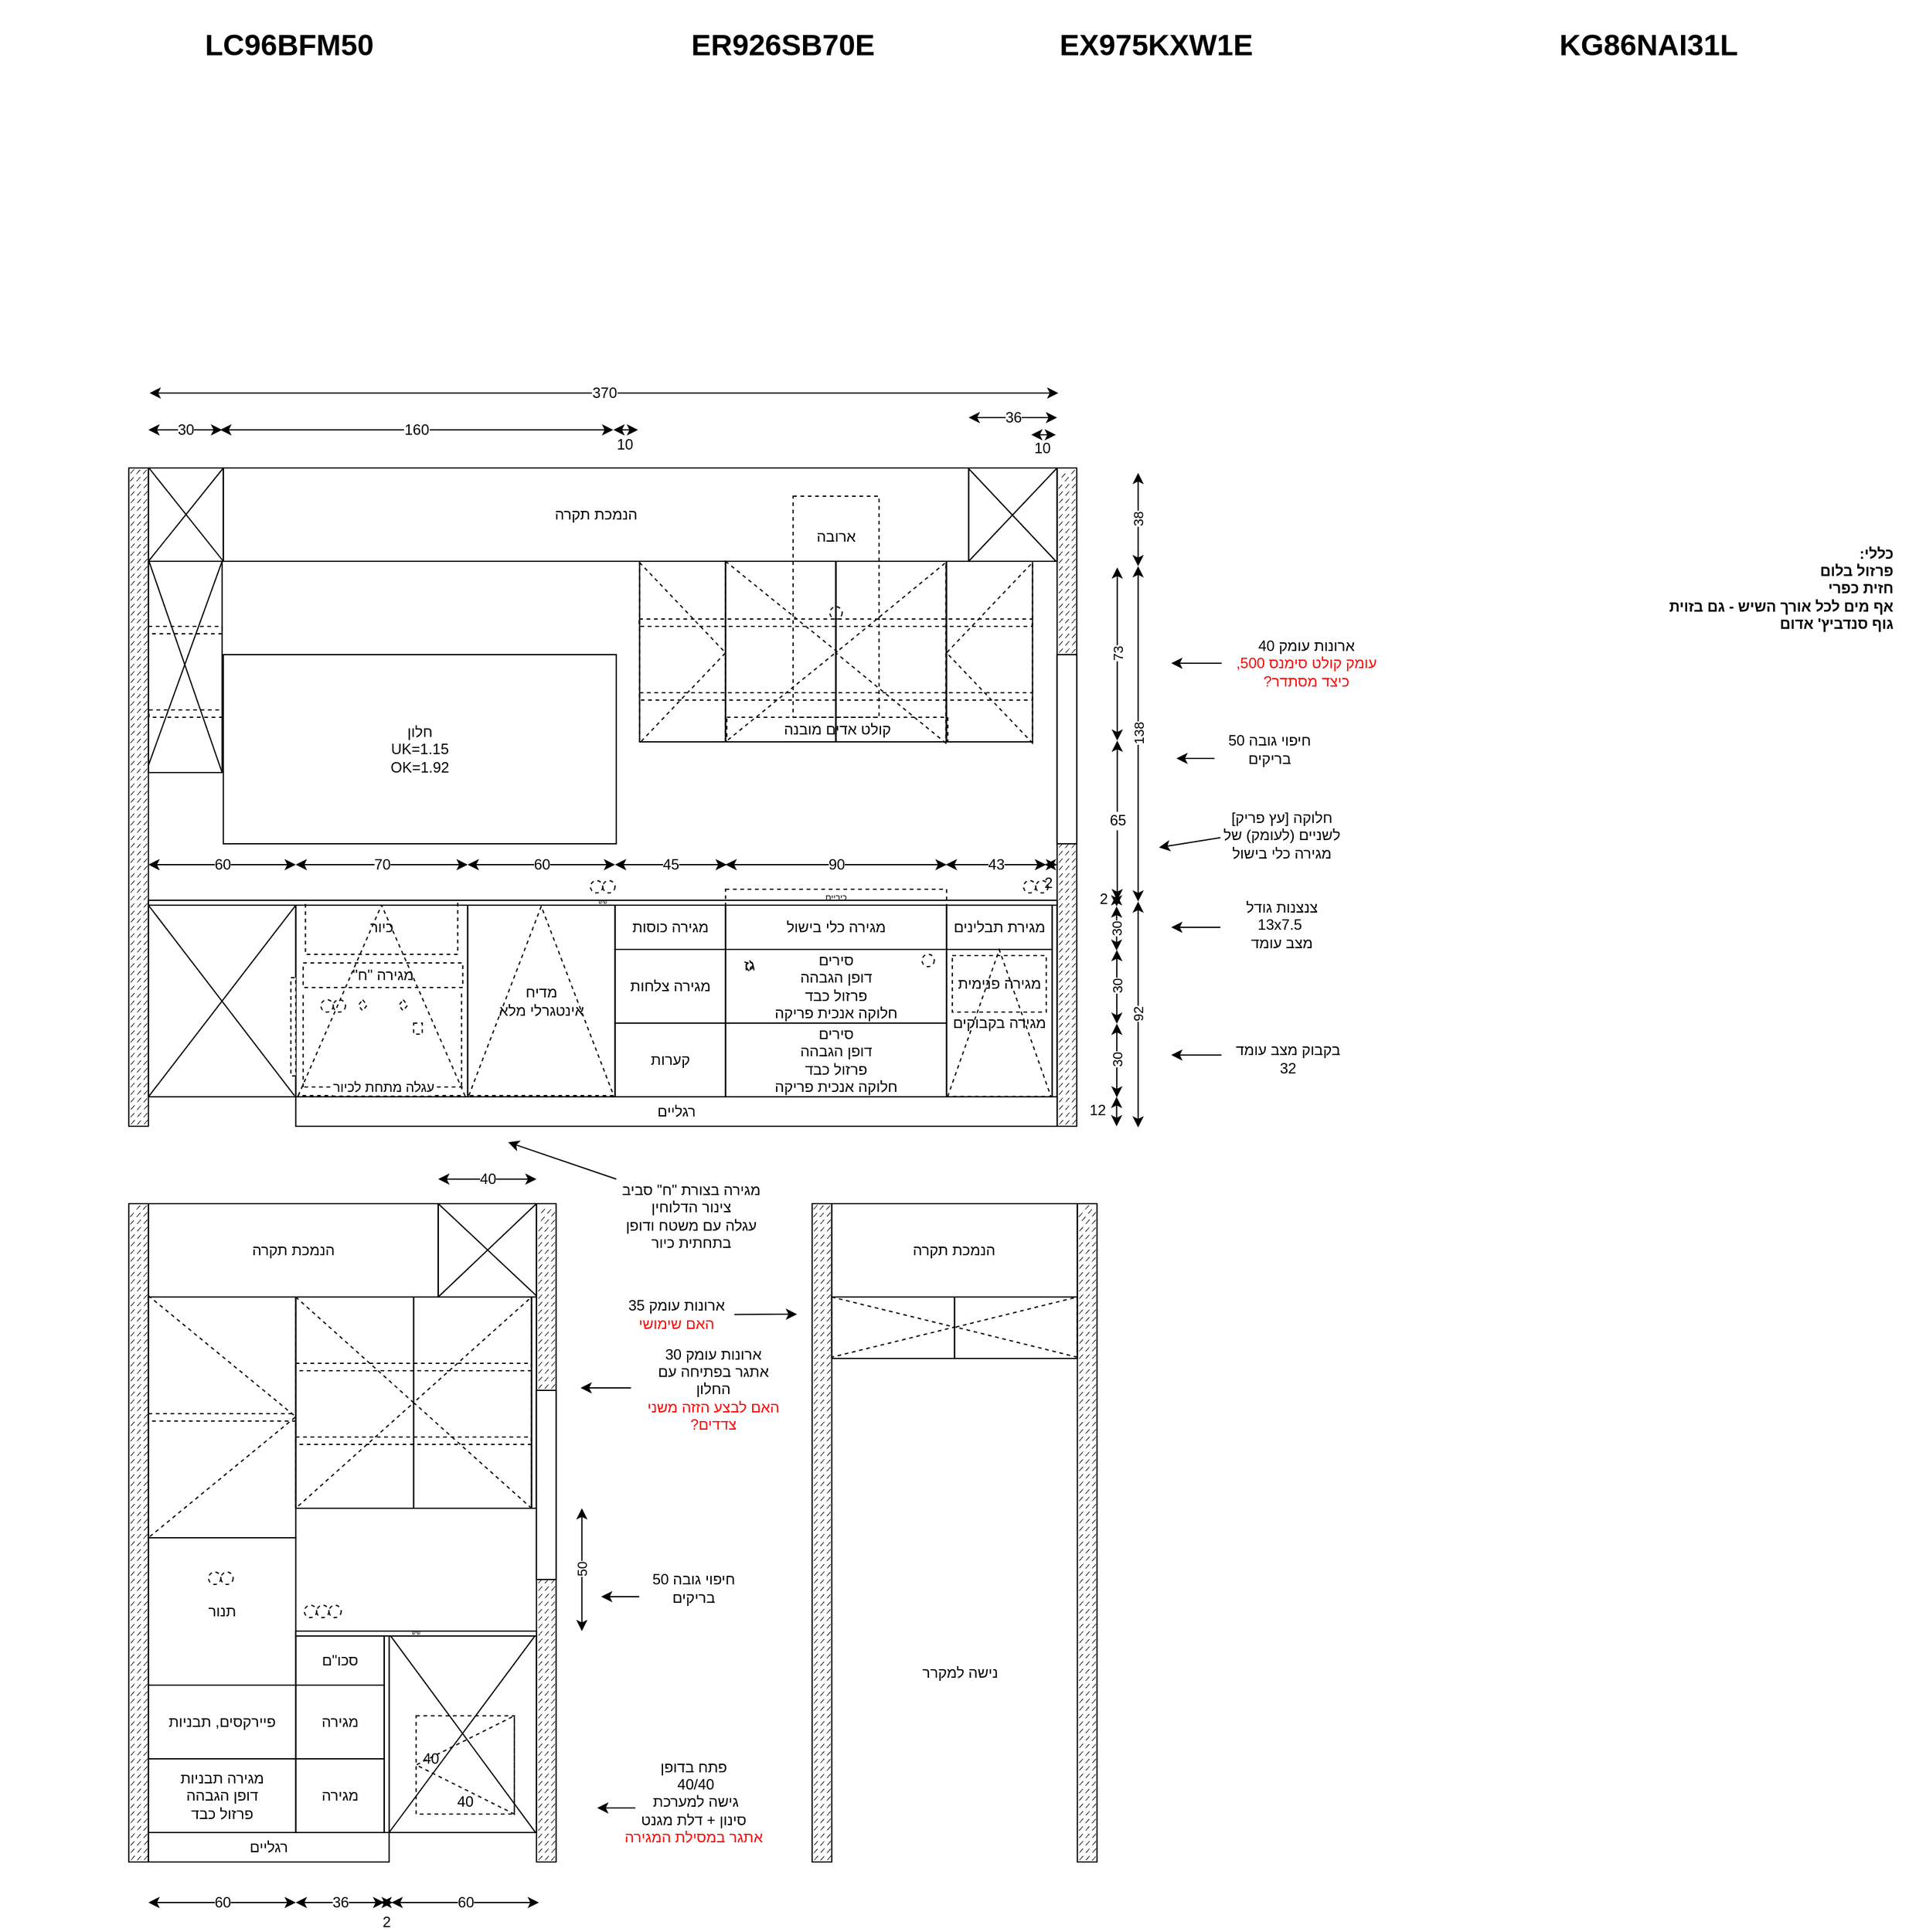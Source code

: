 <mxfile version="14.6.13" type="device"><diagram id="ueWvNFH4EgIsiyCw5t0A" name="Page-1"><mxGraphModel dx="1422" dy="1991" grid="1" gridSize="10" guides="1" tooltips="1" connect="1" arrows="1" fold="1" page="1" pageScale="1" pageWidth="827" pageHeight="1169" math="0" shadow="0"><root><mxCell id="0"/><mxCell id="1" parent="0"/><mxCell id="zNYyeJyYTYzMGbVlWuKw-157" value="&lt;div style=&quot;direction: rtl&quot;&gt;&lt;br&gt;&lt;/div&gt;" style="rounded=0;whiteSpace=wrap;html=1;fillColor=none;" vertex="1" parent="1"><mxGeometry x="176.87" y="-642" width="60" height="172" as="geometry"/></mxCell><mxCell id="zNYyeJyYTYzMGbVlWuKw-203" value="&lt;div style=&quot;direction: rtl&quot;&gt;&lt;br&gt;&lt;/div&gt;" style="rounded=0;whiteSpace=wrap;html=1;fillColor=none;" vertex="1" parent="1"><mxGeometry x="733.37" y="-43" width="100" height="50" as="geometry"/></mxCell><mxCell id="zNYyeJyYTYzMGbVlWuKw-97" value="&lt;div style=&quot;direction: rtl&quot;&gt;חלון&lt;/div&gt;&lt;div style=&quot;direction: rtl&quot;&gt;UK=1.15&lt;/div&gt;&lt;div style=&quot;direction: rtl&quot;&gt;OK=1.92&lt;/div&gt;" style="rounded=0;whiteSpace=wrap;html=1;fillColor=none;" vertex="1" parent="1"><mxGeometry x="237.87" y="-566" width="320" height="154" as="geometry"/></mxCell><mxCell id="zNYyeJyYTYzMGbVlWuKw-87" value="&lt;div style=&quot;direction: rtl&quot;&gt;הנמכת תקרה&lt;/div&gt;" style="rounded=0;whiteSpace=wrap;html=1;fillColor=none;" vertex="1" parent="1"><mxGeometry x="237.87" y="-718" width="607" height="76" as="geometry"/></mxCell><mxCell id="zNYyeJyYTYzMGbVlWuKw-78" value="&lt;div style=&quot;direction: rtl&quot;&gt;&lt;br&gt;&lt;/div&gt;" style="rounded=0;whiteSpace=wrap;html=1;sketch=1;fillStyle=dashed;fillColor=#000000;shadow=0;glass=0;jiggle=0;" vertex="1" parent="1"><mxGeometry x="916.87" y="-718" width="16" height="536.01" as="geometry"/></mxCell><mxCell id="zNYyeJyYTYzMGbVlWuKw-70" value="65" style="endArrow=classic;startArrow=classic;html=1;fontSize=12;" edge="1" parent="1"><mxGeometry width="50" height="50" relative="1" as="geometry"><mxPoint x="965.87" y="-366" as="sourcePoint"/><mxPoint x="965.87" y="-496" as="targetPoint"/></mxGeometry></mxCell><mxCell id="zNYyeJyYTYzMGbVlWuKw-5" value="&lt;div style=&quot;direction: rtl; font-size: 9px;&quot;&gt;&lt;br style=&quot;font-size: 9px;&quot;&gt;&lt;/div&gt;" style="rounded=0;whiteSpace=wrap;html=1;fillColor=none;fontSize=9;" vertex="1" parent="1"><mxGeometry x="296.87" y="-361.99" width="140" height="156" as="geometry"/></mxCell><mxCell id="zNYyeJyYTYzMGbVlWuKw-16" value="" style="triangle;whiteSpace=wrap;html=1;fillColor=none;dashed=1;rotation=-90;" vertex="1" parent="1"><mxGeometry x="289.19" y="-352.43" width="155.12" height="135.75" as="geometry"/></mxCell><mxCell id="zNYyeJyYTYzMGbVlWuKw-2" value="שיש" style="rounded=0;whiteSpace=wrap;html=1;direction=&quot;rtl&quot;;fontSize=4;verticalAlign=middle;" vertex="1" parent="1"><mxGeometry x="176.87" y="-366" width="740" height="4" as="geometry"/></mxCell><mxCell id="zNYyeJyYTYzMGbVlWuKw-3" value="&lt;div style=&quot;direction: rtl&quot;&gt;&lt;span&gt;מדיח&lt;/span&gt;&lt;/div&gt;&lt;div style=&quot;direction: rtl&quot;&gt;&lt;span&gt;אינטגרלי מלא&lt;/span&gt;&lt;/div&gt;" style="rounded=0;whiteSpace=wrap;html=1;fillColor=none;" vertex="1" parent="1"><mxGeometry x="436.87" y="-361.99" width="120" height="156" as="geometry"/></mxCell><mxCell id="zNYyeJyYTYzMGbVlWuKw-4" value="&lt;div style=&quot;direction: rtl&quot;&gt;כיור&lt;/div&gt;" style="rounded=0;whiteSpace=wrap;html=1;fillColor=none;dashed=1;" vertex="1" parent="1"><mxGeometry x="304.75" y="-366" width="124" height="44" as="geometry"/></mxCell><mxCell id="zNYyeJyYTYzMGbVlWuKw-6" value="" style="ellipse;whiteSpace=wrap;html=1;aspect=fixed;dashed=1;fillColor=none;" vertex="1" parent="1"><mxGeometry x="317.37" y="-285" width="10" height="10" as="geometry"/></mxCell><mxCell id="zNYyeJyYTYzMGbVlWuKw-8" value="" style="ellipse;whiteSpace=wrap;html=1;aspect=fixed;dashed=1;fillColor=none;" vertex="1" parent="1"><mxGeometry x="327.37" y="-285" width="10" height="10" as="geometry"/></mxCell><mxCell id="zNYyeJyYTYzMGbVlWuKw-9" value="" style="rhombus;whiteSpace=wrap;html=1;dashed=1;fillColor=none;" vertex="1" parent="1"><mxGeometry x="347.87" y="-285" width="7" height="9" as="geometry"/></mxCell><mxCell id="zNYyeJyYTYzMGbVlWuKw-10" value="" style="rounded=0;whiteSpace=wrap;html=1;dashed=1;fontFamily=Helvetica;fontSize=12;fontColor=#000000;align=center;strokeColor=#000000;" vertex="1" parent="1"><mxGeometry x="392.87" y="-266" width="7" height="9" as="geometry"/></mxCell><mxCell id="zNYyeJyYTYzMGbVlWuKw-11" value="" style="rhombus;whiteSpace=wrap;html=1;dashed=1;fillColor=none;" vertex="1" parent="1"><mxGeometry x="380.87" y="-285" width="7" height="9" as="geometry"/></mxCell><mxCell id="zNYyeJyYTYzMGbVlWuKw-12" value="&lt;div style=&quot;direction: rtl&quot;&gt;מגירה &quot;ח&quot;&lt;/div&gt;" style="rounded=0;whiteSpace=wrap;html=1;fillColor=none;dashed=1;" vertex="1" parent="1"><mxGeometry x="302.87" y="-315" width="130" height="20" as="geometry"/></mxCell><mxCell id="zNYyeJyYTYzMGbVlWuKw-13" value="" style="endArrow=none;dashed=1;html=1;" edge="1" parent="1"><mxGeometry width="50" height="50" relative="1" as="geometry"><mxPoint x="302.87" y="-214" as="sourcePoint"/><mxPoint x="302.87" y="-291" as="targetPoint"/></mxGeometry></mxCell><mxCell id="zNYyeJyYTYzMGbVlWuKw-14" value="" style="endArrow=none;dashed=1;html=1;" edge="1" parent="1"><mxGeometry width="50" height="50" relative="1" as="geometry"><mxPoint x="431.87" y="-215" as="sourcePoint"/><mxPoint x="431.87" y="-291" as="targetPoint"/></mxGeometry></mxCell><mxCell id="zNYyeJyYTYzMGbVlWuKw-15" value="עגלה מתחת לכיור" style="endArrow=none;dashed=1;html=1;" edge="1" parent="1"><mxGeometry width="50" height="50" relative="1" as="geometry"><mxPoint x="432.87" y="-214" as="sourcePoint"/><mxPoint x="302.87" y="-214" as="targetPoint"/><Array as="points"/></mxGeometry></mxCell><mxCell id="zNYyeJyYTYzMGbVlWuKw-19" value="רגליים" style="rounded=0;whiteSpace=wrap;html=1;direction=&quot;rtl&quot;;" vertex="1" parent="1"><mxGeometry x="296.87" y="-205.99" width="620" height="24" as="geometry"/></mxCell><mxCell id="zNYyeJyYTYzMGbVlWuKw-20" value="&lt;div style=&quot;direction: rtl&quot;&gt;סירים&lt;/div&gt;&lt;div style=&quot;direction: rtl&quot;&gt;דופן הגבהה&lt;/div&gt;&lt;div style=&quot;direction: rtl&quot;&gt;פרזול כבד&lt;/div&gt;&lt;div style=&quot;direction: rtl&quot;&gt;חלוקה אנכית פריקה&lt;/div&gt;" style="rounded=0;whiteSpace=wrap;html=1;fillColor=none;" vertex="1" parent="1"><mxGeometry x="646.87" y="-266" width="180" height="60" as="geometry"/></mxCell><mxCell id="zNYyeJyYTYzMGbVlWuKw-21" value="&lt;div style=&quot;direction: rtl&quot;&gt;סירים&lt;/div&gt;&lt;div style=&quot;direction: rtl&quot;&gt;דופן הגבהה&lt;/div&gt;&lt;div style=&quot;direction: rtl&quot;&gt;פרזול כבד&lt;/div&gt;&lt;div style=&quot;direction: rtl&quot;&gt;חלוקה אנכית פריקה&lt;br&gt;&lt;/div&gt;" style="rounded=0;whiteSpace=wrap;html=1;fillColor=none;" vertex="1" parent="1"><mxGeometry x="646.87" y="-326" width="180" height="60" as="geometry"/></mxCell><mxCell id="zNYyeJyYTYzMGbVlWuKw-22" value="&lt;div style=&quot;direction: rtl&quot;&gt;מגירה צלחות&lt;/div&gt;" style="rounded=0;whiteSpace=wrap;html=1;fillColor=none;" vertex="1" parent="1"><mxGeometry x="556.87" y="-326" width="90" height="60" as="geometry"/></mxCell><mxCell id="zNYyeJyYTYzMGbVlWuKw-23" value="כיריים" style="rounded=0;whiteSpace=wrap;html=1;direction=&quot;rtl&quot;;dashed=1;fillColor=none;fontSize=7;" vertex="1" parent="1"><mxGeometry x="646.87" y="-375" width="180" height="13.01" as="geometry"/></mxCell><mxCell id="zNYyeJyYTYzMGbVlWuKw-24" value="&lt;div style=&quot;direction: rtl&quot;&gt;מגירה כלי בישול&lt;/div&gt;" style="rounded=0;whiteSpace=wrap;html=1;fillColor=none;" vertex="1" parent="1"><mxGeometry x="646.87" y="-362" width="180" height="36" as="geometry"/></mxCell><mxCell id="zNYyeJyYTYzMGbVlWuKw-25" value="&lt;div style=&quot;direction: rtl&quot;&gt;קערות&lt;/div&gt;" style="rounded=0;whiteSpace=wrap;html=1;fillColor=none;" vertex="1" parent="1"><mxGeometry x="556.87" y="-266" width="90" height="60" as="geometry"/></mxCell><mxCell id="zNYyeJyYTYzMGbVlWuKw-26" value="&lt;div style=&quot;direction: rtl&quot;&gt;מגירה כוסות&lt;/div&gt;" style="rounded=0;whiteSpace=wrap;html=1;fillColor=none;" vertex="1" parent="1"><mxGeometry x="556.87" y="-362" width="90" height="36" as="geometry"/></mxCell><mxCell id="zNYyeJyYTYzMGbVlWuKw-28" value="&lt;div style=&quot;direction: rtl&quot;&gt;מגירה בקבוקים&lt;/div&gt;" style="rounded=0;whiteSpace=wrap;html=1;fillColor=none;" vertex="1" parent="1"><mxGeometry x="826.87" y="-325.98" width="86" height="119.99" as="geometry"/></mxCell><mxCell id="zNYyeJyYTYzMGbVlWuKw-29" value="&lt;div style=&quot;direction: rtl&quot;&gt;מגירת תבלינים&lt;/div&gt;" style="rounded=0;whiteSpace=wrap;html=1;fillColor=none;" vertex="1" parent="1"><mxGeometry x="826.87" y="-361.98" width="86" height="36" as="geometry"/></mxCell><mxCell id="zNYyeJyYTYzMGbVlWuKw-30" value="&lt;div style=&quot;direction: rtl&quot;&gt;&lt;span&gt;מגירה פנימית&lt;/span&gt;&lt;/div&gt;" style="rounded=0;whiteSpace=wrap;html=1;direction=&quot;rtl&quot;;dashed=1;" vertex="1" parent="1"><mxGeometry x="831.58" y="-321" width="76.48" height="46" as="geometry"/></mxCell><mxCell id="zNYyeJyYTYzMGbVlWuKw-34" value="" style="triangle;whiteSpace=wrap;html=1;fillColor=none;dashed=1;rotation=-90;" vertex="1" parent="1"><mxGeometry x="810.1" y="-308.01" width="119.44" height="84.06" as="geometry"/></mxCell><mxCell id="zNYyeJyYTYzMGbVlWuKw-36" value="&lt;div style=&quot;direction: rtl&quot;&gt;&lt;br&gt;&lt;/div&gt;" style="rounded=0;whiteSpace=wrap;html=1;fillColor=none;" vertex="1" parent="1"><mxGeometry x="912.87" y="-362" width="4" height="155.99" as="geometry"/></mxCell><mxCell id="zNYyeJyYTYzMGbVlWuKw-37" value="&lt;div style=&quot;direction: rtl&quot;&gt;&lt;br&gt;&lt;/div&gt;" style="rounded=0;whiteSpace=wrap;html=1;fillColor=none;" vertex="1" parent="1"><mxGeometry x="176.87" y="-361.99" width="120" height="156" as="geometry"/></mxCell><mxCell id="zNYyeJyYTYzMGbVlWuKw-38" value="" style="endArrow=none;html=1;entryX=0;entryY=1;entryDx=0;entryDy=0;exitX=0.992;exitY=0.998;exitDx=0;exitDy=0;exitPerimeter=0;" edge="1" parent="1" target="zNYyeJyYTYzMGbVlWuKw-2"><mxGeometry width="50" height="50" relative="1" as="geometry"><mxPoint x="295.91" y="-206.808" as="sourcePoint"/><mxPoint x="177.83" y="-365.967" as="targetPoint"/></mxGeometry></mxCell><mxCell id="zNYyeJyYTYzMGbVlWuKw-39" value="" style="endArrow=none;html=1;entryX=1;entryY=0;entryDx=0;entryDy=0;" edge="1" parent="1" target="zNYyeJyYTYzMGbVlWuKw-37"><mxGeometry width="50" height="50" relative="1" as="geometry"><mxPoint x="176.87" y="-205.99" as="sourcePoint"/><mxPoint x="295.91" y="-365.967" as="targetPoint"/></mxGeometry></mxCell><mxCell id="zNYyeJyYTYzMGbVlWuKw-42" value="" style="rounded=0;whiteSpace=wrap;html=1;dashed=1;" vertex="1" parent="1"><mxGeometry x="292.87" y="-303" width="4" height="80" as="geometry"/></mxCell><mxCell id="zNYyeJyYTYzMGbVlWuKw-45" value="2" style="text;html=1;strokeColor=none;fillColor=none;align=center;verticalAlign=middle;whiteSpace=wrap;rounded=0;" vertex="1" parent="1"><mxGeometry x="934.87" y="-371.98" width="40" height="10" as="geometry"/></mxCell><mxCell id="zNYyeJyYTYzMGbVlWuKw-46" value="12" style="text;html=1;strokeColor=none;fillColor=none;align=center;verticalAlign=middle;whiteSpace=wrap;rounded=0;" vertex="1" parent="1"><mxGeometry x="929.54" y="-201.48" width="40" height="13" as="geometry"/></mxCell><mxCell id="zNYyeJyYTYzMGbVlWuKw-47" value="" style="endArrow=classic;startArrow=classic;html=1;entryX=0.75;entryY=0;entryDx=0;entryDy=0;horizontal=0;" edge="1" parent="1"><mxGeometry width="50" height="50" relative="1" as="geometry"><mxPoint x="965.35" y="-181.99" as="sourcePoint"/><mxPoint x="965.35" y="-205.99" as="targetPoint"/></mxGeometry></mxCell><mxCell id="zNYyeJyYTYzMGbVlWuKw-48" value="30" style="endArrow=classic;startArrow=classic;html=1;horizontal=0;" edge="1" parent="1"><mxGeometry width="50" height="50" relative="1" as="geometry"><mxPoint x="965.54" y="-205.49" as="sourcePoint"/><mxPoint x="965.54" y="-265.49" as="targetPoint"/></mxGeometry></mxCell><mxCell id="zNYyeJyYTYzMGbVlWuKw-50" value="" style="endArrow=classic;startArrow=classic;html=1;horizontal=0;" edge="1" parent="1"><mxGeometry width="50" height="50" relative="1" as="geometry"><mxPoint x="965.35" y="-360.99" as="sourcePoint"/><mxPoint x="965.35" y="-370.99" as="targetPoint"/></mxGeometry></mxCell><mxCell id="zNYyeJyYTYzMGbVlWuKw-51" value="30" style="endArrow=classic;startArrow=classic;html=1;exitX=1;exitY=0;exitDx=0;exitDy=0;horizontal=0;" edge="1" parent="1"><mxGeometry width="50" height="50" relative="1" as="geometry"><mxPoint x="965.54" y="-265.49" as="sourcePoint"/><mxPoint x="965.54" y="-325.49" as="targetPoint"/></mxGeometry></mxCell><mxCell id="zNYyeJyYTYzMGbVlWuKw-53" value="30" style="endArrow=classic;startArrow=classic;html=1;exitX=1;exitY=0;exitDx=0;exitDy=0;horizontal=0;" edge="1" parent="1"><mxGeometry width="50" height="50" relative="1" as="geometry"><mxPoint x="965.35" y="-324.99" as="sourcePoint"/><mxPoint x="965.35" y="-360.99" as="targetPoint"/></mxGeometry></mxCell><mxCell id="zNYyeJyYTYzMGbVlWuKw-55" value="" style="triangle;whiteSpace=wrap;html=1;fillColor=none;dashed=1;rotation=-90;" vertex="1" parent="1"><mxGeometry x="419.74" y="-343" width="154.09" height="117.94" as="geometry"/></mxCell><mxCell id="zNYyeJyYTYzMGbVlWuKw-56" value="60" style="endArrow=classic;startArrow=classic;html=1;fontSize=12;" edge="1" parent="1"><mxGeometry width="50" height="50" relative="1" as="geometry"><mxPoint x="176.87" y="-395" as="sourcePoint"/><mxPoint x="296.87" y="-395" as="targetPoint"/></mxGeometry></mxCell><mxCell id="zNYyeJyYTYzMGbVlWuKw-57" value="70" style="endArrow=classic;startArrow=classic;html=1;fontSize=12;" edge="1" parent="1"><mxGeometry width="50" height="50" relative="1" as="geometry"><mxPoint x="296.87" y="-395" as="sourcePoint"/><mxPoint x="436.87" y="-395" as="targetPoint"/></mxGeometry></mxCell><mxCell id="zNYyeJyYTYzMGbVlWuKw-58" value="60" style="endArrow=classic;startArrow=classic;html=1;fontSize=12;" edge="1" parent="1"><mxGeometry width="50" height="50" relative="1" as="geometry"><mxPoint x="436.87" y="-395" as="sourcePoint"/><mxPoint x="556.87" y="-395" as="targetPoint"/></mxGeometry></mxCell><mxCell id="zNYyeJyYTYzMGbVlWuKw-60" value="90" style="endArrow=classic;startArrow=classic;html=1;fontSize=12;" edge="1" parent="1"><mxGeometry width="50" height="50" relative="1" as="geometry"><mxPoint x="646.87" y="-395" as="sourcePoint"/><mxPoint x="826.87" y="-395" as="targetPoint"/></mxGeometry></mxCell><mxCell id="zNYyeJyYTYzMGbVlWuKw-61" value="370" style="endArrow=classic;startArrow=classic;html=1;fontSize=12;" edge="1" parent="1"><mxGeometry width="50" height="50" relative="1" as="geometry"><mxPoint x="177.87" y="-779" as="sourcePoint"/><mxPoint x="917.87" y="-779" as="targetPoint"/></mxGeometry></mxCell><mxCell id="zNYyeJyYTYzMGbVlWuKw-62" value="45" style="endArrow=classic;startArrow=classic;html=1;fontSize=12;" edge="1" parent="1"><mxGeometry width="50" height="50" relative="1" as="geometry"><mxPoint x="556.87" y="-395" as="sourcePoint"/><mxPoint x="647.87" y="-395" as="targetPoint"/></mxGeometry></mxCell><mxCell id="zNYyeJyYTYzMGbVlWuKw-63" value="43" style="endArrow=classic;startArrow=classic;html=1;fontSize=12;" edge="1" parent="1"><mxGeometry width="50" height="50" relative="1" as="geometry"><mxPoint x="826.29" y="-395" as="sourcePoint"/><mxPoint x="907.87" y="-395" as="targetPoint"/></mxGeometry></mxCell><mxCell id="zNYyeJyYTYzMGbVlWuKw-64" value="" style="endArrow=classic;startArrow=classic;html=1;fontSize=4;" edge="1" parent="1"><mxGeometry width="50" height="50" relative="1" as="geometry"><mxPoint x="906.87" y="-395.0" as="sourcePoint"/><mxPoint x="916.87" y="-395" as="targetPoint"/></mxGeometry></mxCell><mxCell id="zNYyeJyYTYzMGbVlWuKw-65" value="2" style="text;html=1;strokeColor=none;fillColor=none;align=center;verticalAlign=middle;whiteSpace=wrap;rounded=0;" vertex="1" parent="1"><mxGeometry x="889.54" y="-385" width="40" height="10" as="geometry"/></mxCell><mxCell id="zNYyeJyYTYzMGbVlWuKw-66" value="&lt;div style=&quot;direction: rtl&quot;&gt;&lt;br&gt;&lt;/div&gt;" style="rounded=0;whiteSpace=wrap;html=1;fillColor=none;" vertex="1" parent="1"><mxGeometry x="646.87" y="-642" width="90" height="147" as="geometry"/></mxCell><mxCell id="zNYyeJyYTYzMGbVlWuKw-67" value="&lt;div style=&quot;direction: rtl&quot;&gt;&lt;br&gt;&lt;/div&gt;" style="rounded=0;whiteSpace=wrap;html=1;fillColor=none;" vertex="1" parent="1"><mxGeometry x="736.58" y="-642" width="90" height="147" as="geometry"/></mxCell><mxCell id="zNYyeJyYTYzMGbVlWuKw-68" value="" style="triangle;whiteSpace=wrap;html=1;fillColor=none;dashed=1;rotation=-180;" vertex="1" parent="1"><mxGeometry x="736.58" y="-641" width="89.71" height="147" as="geometry"/></mxCell><mxCell id="zNYyeJyYTYzMGbVlWuKw-69" value="" style="triangle;whiteSpace=wrap;html=1;fillColor=none;dashed=1;rotation=0;" vertex="1" parent="1"><mxGeometry x="646.87" y="-642" width="90.77" height="147" as="geometry"/></mxCell><mxCell id="zNYyeJyYTYzMGbVlWuKw-71" value="&lt;div style=&quot;direction: rtl&quot;&gt;&lt;br&gt;&lt;/div&gt;" style="rounded=0;whiteSpace=wrap;html=1;fillColor=none;" vertex="1" parent="1"><mxGeometry x="576.87" y="-642" width="70" height="147" as="geometry"/></mxCell><mxCell id="zNYyeJyYTYzMGbVlWuKw-72" value="" style="triangle;whiteSpace=wrap;html=1;fillColor=none;dashed=1;rotation=0;" vertex="1" parent="1"><mxGeometry x="576.87" y="-641" width="70" height="147" as="geometry"/></mxCell><mxCell id="zNYyeJyYTYzMGbVlWuKw-73" value="&lt;div style=&quot;direction: rtl&quot;&gt;&lt;br&gt;&lt;/div&gt;" style="rounded=0;whiteSpace=wrap;html=1;fillColor=none;" vertex="1" parent="1"><mxGeometry x="826.87" y="-642" width="70" height="147" as="geometry"/></mxCell><mxCell id="zNYyeJyYTYzMGbVlWuKw-74" value="" style="triangle;whiteSpace=wrap;html=1;fillColor=none;dashed=1;rotation=-180;" vertex="1" parent="1"><mxGeometry x="826.87" y="-641" width="70" height="147" as="geometry"/></mxCell><mxCell id="zNYyeJyYTYzMGbVlWuKw-75" value="" style="endArrow=classic;startArrow=classic;html=1;fontSize=12;" edge="1" parent="1"><mxGeometry width="50" height="50" relative="1" as="geometry"><mxPoint x="895.87" y="-745" as="sourcePoint"/><mxPoint x="915.87" y="-745" as="targetPoint"/></mxGeometry></mxCell><mxCell id="zNYyeJyYTYzMGbVlWuKw-76" style="edgeStyle=orthogonalEdgeStyle;rounded=0;orthogonalLoop=1;jettySize=auto;html=1;exitX=0.5;exitY=1;exitDx=0;exitDy=0;fontSize=12;" edge="1" parent="1" source="zNYyeJyYTYzMGbVlWuKw-73" target="zNYyeJyYTYzMGbVlWuKw-73"><mxGeometry relative="1" as="geometry"/></mxCell><mxCell id="zNYyeJyYTYzMGbVlWuKw-79" value="10" style="text;html=1;strokeColor=none;fillColor=none;align=center;verticalAlign=middle;whiteSpace=wrap;rounded=0;" vertex="1" parent="1"><mxGeometry x="884.87" y="-739" width="40" height="10" as="geometry"/></mxCell><mxCell id="zNYyeJyYTYzMGbVlWuKw-80" value="&lt;div style=&quot;direction: rtl&quot;&gt;&lt;br&gt;&lt;/div&gt;" style="rounded=0;whiteSpace=wrap;html=1;direction=&quot;rtl&quot;;dashed=1;fillColor=none;" vertex="1" parent="1"><mxGeometry x="576.87" y="-535" width="320" height="6" as="geometry"/></mxCell><mxCell id="zNYyeJyYTYzMGbVlWuKw-81" value="&lt;div style=&quot;direction: rtl&quot;&gt;&lt;br&gt;&lt;/div&gt;" style="rounded=0;whiteSpace=wrap;html=1;direction=&quot;rtl&quot;;dashed=1;fillColor=none;" vertex="1" parent="1"><mxGeometry x="576.58" y="-595" width="320" height="6" as="geometry"/></mxCell><mxCell id="zNYyeJyYTYzMGbVlWuKw-83" value="&lt;div style=&quot;direction: rtl&quot;&gt;ארובה&lt;/div&gt;&lt;div style=&quot;direction: rtl&quot;&gt;&lt;br&gt;&lt;/div&gt;&lt;div style=&quot;direction: rtl&quot;&gt;&lt;br&gt;&lt;/div&gt;&lt;div style=&quot;direction: rtl&quot;&gt;&lt;br&gt;&lt;/div&gt;&lt;div style=&quot;direction: rtl&quot;&gt;&lt;br&gt;&lt;/div&gt;&lt;div style=&quot;direction: rtl&quot;&gt;&lt;br&gt;&lt;/div&gt;&lt;div style=&quot;direction: rtl&quot;&gt;&lt;br&gt;&lt;/div&gt;&lt;div style=&quot;direction: rtl&quot;&gt;&lt;br&gt;&lt;/div&gt;&lt;div style=&quot;direction: rtl&quot;&gt;&lt;br&gt;&lt;/div&gt;" style="rounded=0;whiteSpace=wrap;html=1;fillColor=none;dashed=1;" vertex="1" parent="1"><mxGeometry x="701.87" y="-695" width="70" height="180" as="geometry"/></mxCell><mxCell id="zNYyeJyYTYzMGbVlWuKw-84" value="&lt;div style=&quot;direction: rtl&quot;&gt;קולט אדים מובנה&lt;/div&gt;" style="rounded=0;whiteSpace=wrap;html=1;fillColor=none;dashed=1;" vertex="1" parent="1"><mxGeometry x="647.87" y="-515" width="180" height="20" as="geometry"/></mxCell><mxCell id="zNYyeJyYTYzMGbVlWuKw-85" value="73" style="endArrow=classic;startArrow=classic;html=1;horizontal=0;" edge="1" parent="1"><mxGeometry width="50" height="50" relative="1" as="geometry"><mxPoint x="965.87" y="-496" as="sourcePoint"/><mxPoint x="965.87" y="-637" as="targetPoint"/></mxGeometry></mxCell><mxCell id="zNYyeJyYTYzMGbVlWuKw-88" value="92" style="endArrow=classic;startArrow=classic;html=1;horizontal=0;entryX=0.352;entryY=0.25;entryDx=0;entryDy=0;entryPerimeter=0;" edge="1" parent="1"><mxGeometry width="50" height="50" relative="1" as="geometry"><mxPoint x="982.87" y="-181" as="sourcePoint"/><mxPoint x="982.87" y="-365" as="targetPoint"/></mxGeometry></mxCell><mxCell id="zNYyeJyYTYzMGbVlWuKw-90" value="138" style="endArrow=classic;startArrow=classic;html=1;horizontal=0;" edge="1" parent="1"><mxGeometry width="50" height="50" relative="1" as="geometry"><mxPoint x="982.87" y="-365" as="sourcePoint"/><mxPoint x="982.87" y="-638" as="targetPoint"/></mxGeometry></mxCell><mxCell id="zNYyeJyYTYzMGbVlWuKw-91" value="38" style="endArrow=classic;startArrow=classic;html=1;horizontal=0;" edge="1" parent="1"><mxGeometry width="50" height="50" relative="1" as="geometry"><mxPoint x="982.87" y="-638" as="sourcePoint"/><mxPoint x="982.87" y="-714" as="targetPoint"/></mxGeometry></mxCell><mxCell id="zNYyeJyYTYzMGbVlWuKw-92" value="&lt;div style=&quot;direction: rtl&quot;&gt;&lt;br&gt;&lt;/div&gt;" style="rounded=0;whiteSpace=wrap;html=1;" vertex="1" parent="1"><mxGeometry x="916.87" y="-566" width="16" height="154" as="geometry"/></mxCell><mxCell id="zNYyeJyYTYzMGbVlWuKw-94" value="&lt;div style=&quot;direction: rtl&quot;&gt;&lt;br&gt;&lt;/div&gt;" style="rounded=0;whiteSpace=wrap;html=1;sketch=1;fillStyle=dashed;fillColor=#000000;shadow=0;glass=0;jiggle=0;" vertex="1" parent="1"><mxGeometry x="160.87" y="-718" width="16" height="536.01" as="geometry"/></mxCell><mxCell id="zNYyeJyYTYzMGbVlWuKw-98" value="30" style="endArrow=classic;startArrow=classic;html=1;fontSize=12;" edge="1" parent="1"><mxGeometry width="50" height="50" relative="1" as="geometry"><mxPoint x="176.87" y="-749" as="sourcePoint"/><mxPoint x="236.87" y="-749" as="targetPoint"/></mxGeometry></mxCell><mxCell id="zNYyeJyYTYzMGbVlWuKw-99" value="160" style="endArrow=classic;startArrow=classic;html=1;fontSize=12;" edge="1" parent="1"><mxGeometry width="50" height="50" relative="1" as="geometry"><mxPoint x="235.37" y="-749" as="sourcePoint"/><mxPoint x="555.37" y="-749" as="targetPoint"/></mxGeometry></mxCell><mxCell id="zNYyeJyYTYzMGbVlWuKw-102" value="" style="endArrow=classic;startArrow=classic;html=1;fontSize=12;" edge="1" parent="1"><mxGeometry width="50" height="50" relative="1" as="geometry"><mxPoint x="555.58" y="-749" as="sourcePoint"/><mxPoint x="575.58" y="-749" as="targetPoint"/></mxGeometry></mxCell><mxCell id="zNYyeJyYTYzMGbVlWuKw-103" value="10" style="text;html=1;strokeColor=none;fillColor=none;align=center;verticalAlign=middle;whiteSpace=wrap;rounded=0;" vertex="1" parent="1"><mxGeometry x="544.87" y="-742" width="40" height="10" as="geometry"/></mxCell><mxCell id="zNYyeJyYTYzMGbVlWuKw-104" value="" style="rounded=0;whiteSpace=wrap;html=1;direction=&quot;rtl&quot;;" vertex="1" parent="1"><mxGeometry x="372.87" y="233.01" width="120" height="160" as="geometry"/></mxCell><mxCell id="zNYyeJyYTYzMGbVlWuKw-105" value="" style="endArrow=none;html=1;entryX=0.992;entryY=-0.003;entryDx=0;entryDy=0;entryPerimeter=0;" edge="1" parent="1" target="zNYyeJyYTYzMGbVlWuKw-104"><mxGeometry width="50" height="50" relative="1" as="geometry"><mxPoint x="372.87" y="393.01" as="sourcePoint"/><mxPoint x="422.87" y="343.01" as="targetPoint"/></mxGeometry></mxCell><mxCell id="zNYyeJyYTYzMGbVlWuKw-106" value="" style="endArrow=none;html=1;entryX=0.008;entryY=-0.003;entryDx=0;entryDy=0;entryPerimeter=0;exitX=0.992;exitY=0.998;exitDx=0;exitDy=0;exitPerimeter=0;" edge="1" parent="1" source="zNYyeJyYTYzMGbVlWuKw-104" target="zNYyeJyYTYzMGbVlWuKw-104"><mxGeometry width="50" height="50" relative="1" as="geometry"><mxPoint x="382.87" y="403.01" as="sourcePoint"/><mxPoint x="501.91" y="243.033" as="targetPoint"/></mxGeometry></mxCell><mxCell id="zNYyeJyYTYzMGbVlWuKw-107" value="" style="whiteSpace=wrap;html=1;aspect=fixed;fillColor=none;dashed=1;" vertex="1" parent="1"><mxGeometry x="394.87" y="298.01" width="80" height="80" as="geometry"/></mxCell><mxCell id="zNYyeJyYTYzMGbVlWuKw-108" value="40" style="text;html=1;strokeColor=none;fillColor=none;align=center;verticalAlign=middle;whiteSpace=wrap;rounded=0;" vertex="1" parent="1"><mxGeometry x="414.87" y="358.01" width="40" height="20" as="geometry"/></mxCell><mxCell id="zNYyeJyYTYzMGbVlWuKw-109" value="40" style="text;html=1;strokeColor=none;fillColor=none;align=center;verticalAlign=middle;whiteSpace=wrap;rounded=0;" vertex="1" parent="1"><mxGeometry x="386.87" y="323.01" width="40" height="20" as="geometry"/></mxCell><mxCell id="zNYyeJyYTYzMGbVlWuKw-110" value="" style="triangle;whiteSpace=wrap;html=1;fillColor=none;dashed=1;rotation=-180;" vertex="1" parent="1"><mxGeometry x="394.87" y="298.01" width="80" height="80" as="geometry"/></mxCell><mxCell id="zNYyeJyYTYzMGbVlWuKw-111" value="" style="rounded=0;whiteSpace=wrap;html=1;direction=&quot;rtl&quot;;" vertex="1" parent="1"><mxGeometry x="368.87" y="233.01" width="4" height="160" as="geometry"/></mxCell><mxCell id="zNYyeJyYTYzMGbVlWuKw-112" value="&lt;div style=&quot;direction: rtl&quot;&gt;&lt;br&gt;&lt;/div&gt;" style="rounded=0;whiteSpace=wrap;html=1;sketch=1;fillStyle=dashed;fillColor=#000000;shadow=0;glass=0;jiggle=0;" vertex="1" parent="1"><mxGeometry x="492.87" y="-119" width="16" height="536.01" as="geometry"/></mxCell><mxCell id="zNYyeJyYTYzMGbVlWuKw-113" value="רגליים" style="rounded=0;whiteSpace=wrap;html=1;direction=&quot;rtl&quot;;" vertex="1" parent="1"><mxGeometry x="176.87" y="393.01" width="196" height="24" as="geometry"/></mxCell><mxCell id="zNYyeJyYTYzMGbVlWuKw-114" value="&lt;div style=&quot;direction: rtl&quot;&gt;&lt;span&gt;תנור&lt;/span&gt;&lt;/div&gt;" style="rounded=0;whiteSpace=wrap;html=1;fillColor=none;" vertex="1" parent="1"><mxGeometry x="176.87" y="153.01" width="120" height="120" as="geometry"/></mxCell><mxCell id="zNYyeJyYTYzMGbVlWuKw-115" value="&lt;div style=&quot;direction: rtl&quot;&gt;פיירקסים, תבניות&lt;/div&gt;" style="rounded=0;whiteSpace=wrap;html=1;fillColor=none;" vertex="1" parent="1"><mxGeometry x="176.87" y="273.01" width="120" height="60" as="geometry"/></mxCell><mxCell id="zNYyeJyYTYzMGbVlWuKw-116" value="&lt;div style=&quot;direction: rtl&quot;&gt;מגירה תבניות&lt;/div&gt;&lt;div style=&quot;direction: rtl&quot;&gt;דופן הגבהה&lt;/div&gt;&lt;div style=&quot;direction: rtl&quot;&gt;פרזול כבד&lt;/div&gt;" style="rounded=0;whiteSpace=wrap;html=1;fillColor=none;" vertex="1" parent="1"><mxGeometry x="176.87" y="333.01" width="120" height="60" as="geometry"/></mxCell><mxCell id="zNYyeJyYTYzMGbVlWuKw-117" value="&lt;div style=&quot;direction: rtl&quot;&gt;&lt;br&gt;&lt;/div&gt;" style="rounded=0;whiteSpace=wrap;html=1;fillColor=none;" vertex="1" parent="1"><mxGeometry x="176.87" y="-43" width="120" height="196.01" as="geometry"/></mxCell><mxCell id="zNYyeJyYTYzMGbVlWuKw-118" value="&lt;div style=&quot;direction: rtl&quot;&gt;הנמכת תקרה&lt;/div&gt;" style="rounded=0;whiteSpace=wrap;html=1;fillColor=none;" vertex="1" parent="1"><mxGeometry x="176.87" y="-119" width="236" height="76" as="geometry"/></mxCell><mxCell id="zNYyeJyYTYzMGbVlWuKw-119" value="" style="triangle;whiteSpace=wrap;html=1;fillColor=none;dashed=1;rotation=0;" vertex="1" parent="1"><mxGeometry x="176.87" y="-44" width="120" height="197" as="geometry"/></mxCell><mxCell id="zNYyeJyYTYzMGbVlWuKw-120" value="&lt;div style=&quot;direction: rtl&quot;&gt;מגירה&lt;/div&gt;" style="rounded=0;whiteSpace=wrap;html=1;fillColor=none;" vertex="1" parent="1"><mxGeometry x="296.87" y="333.01" width="72" height="60" as="geometry"/></mxCell><mxCell id="zNYyeJyYTYzMGbVlWuKw-121" value="&lt;div style=&quot;direction: rtl&quot;&gt;מגירה&lt;/div&gt;" style="rounded=0;whiteSpace=wrap;html=1;fillColor=none;" vertex="1" parent="1"><mxGeometry x="296.87" y="273.01" width="72" height="60" as="geometry"/></mxCell><mxCell id="zNYyeJyYTYzMGbVlWuKw-122" value="&lt;div style=&quot;direction: rtl&quot;&gt;סכו&quot;ם&lt;/div&gt;" style="rounded=0;whiteSpace=wrap;html=1;fillColor=none;" vertex="1" parent="1"><mxGeometry x="296.87" y="233" width="72" height="40.01" as="geometry"/></mxCell><mxCell id="zNYyeJyYTYzMGbVlWuKw-123" value="שיש" style="rounded=0;whiteSpace=wrap;html=1;direction=&quot;rtl&quot;;fontSize=4;verticalAlign=middle;" vertex="1" parent="1"><mxGeometry x="296.87" y="229.01" width="196" height="4" as="geometry"/></mxCell><mxCell id="zNYyeJyYTYzMGbVlWuKw-124" value="&lt;div style=&quot;direction: rtl&quot;&gt;&lt;span&gt;פתח בדופן&lt;/span&gt;&lt;/div&gt;&lt;div style=&quot;direction: rtl&quot;&gt;&lt;span&gt;40/40&amp;nbsp;&lt;/span&gt;&lt;/div&gt;&lt;div style=&quot;direction: rtl&quot;&gt;&lt;span&gt;גישה למערכת&amp;nbsp;&lt;/span&gt;&lt;/div&gt;&lt;div style=&quot;direction: rtl&quot;&gt;&lt;span&gt;סינון + דלת מגנט&lt;/span&gt;&lt;/div&gt;&lt;div style=&quot;direction: rtl&quot;&gt;&lt;font color=&quot;#ff0000&quot;&gt;אתגר במסילת המגירה&lt;/font&gt;&lt;/div&gt;" style="text;html=1;strokeColor=none;fillColor=none;align=center;verticalAlign=middle;whiteSpace=wrap;rounded=0;direction=rtl;" vertex="1" parent="1"><mxGeometry x="561.37" y="328.51" width="120" height="79" as="geometry"/></mxCell><mxCell id="zNYyeJyYTYzMGbVlWuKw-125" value="" style="endArrow=classic;html=1;" edge="1" parent="1"><mxGeometry width="50" height="50" relative="1" as="geometry"><mxPoint x="573.37" y="373" as="sourcePoint"/><mxPoint x="542.37" y="373" as="targetPoint"/></mxGeometry></mxCell><mxCell id="zNYyeJyYTYzMGbVlWuKw-126" value="&lt;div style=&quot;direction: rtl&quot;&gt;&lt;br&gt;&lt;/div&gt;" style="rounded=0;whiteSpace=wrap;html=1;fillColor=none;" vertex="1" parent="1"><mxGeometry x="296.87" y="-43" width="96" height="172" as="geometry"/></mxCell><mxCell id="zNYyeJyYTYzMGbVlWuKw-128" value="&lt;div style=&quot;direction: rtl&quot;&gt;&lt;br&gt;&lt;/div&gt;" style="rounded=0;whiteSpace=wrap;html=1;fillColor=none;" vertex="1" parent="1"><mxGeometry x="392.87" y="-43" width="96" height="172" as="geometry"/></mxCell><mxCell id="zNYyeJyYTYzMGbVlWuKw-129" value="&lt;div style=&quot;direction: rtl&quot;&gt;&lt;br&gt;&lt;/div&gt;" style="rounded=0;whiteSpace=wrap;html=1;fillColor=none;" vertex="1" parent="1"><mxGeometry x="488.87" y="-43" width="4" height="172" as="geometry"/></mxCell><mxCell id="zNYyeJyYTYzMGbVlWuKw-131" value="" style="triangle;whiteSpace=wrap;html=1;fillColor=none;dashed=1;rotation=0;" vertex="1" parent="1"><mxGeometry x="296.87" y="-43" width="96" height="172" as="geometry"/></mxCell><mxCell id="zNYyeJyYTYzMGbVlWuKw-133" value="" style="triangle;whiteSpace=wrap;html=1;fillColor=none;dashed=1;rotation=-180;" vertex="1" parent="1"><mxGeometry x="392.87" y="-43" width="96" height="172" as="geometry"/></mxCell><mxCell id="zNYyeJyYTYzMGbVlWuKw-134" value="&lt;div style=&quot;direction: rtl&quot;&gt;&lt;br&gt;&lt;/div&gt;" style="rounded=0;whiteSpace=wrap;html=1;direction=&quot;rtl&quot;;dashed=1;fillColor=none;" vertex="1" parent="1"><mxGeometry x="296.87" y="71" width="192" height="6" as="geometry"/></mxCell><mxCell id="zNYyeJyYTYzMGbVlWuKw-135" value="&lt;div style=&quot;direction: rtl&quot;&gt;&lt;br&gt;&lt;/div&gt;" style="rounded=0;whiteSpace=wrap;html=1;direction=&quot;rtl&quot;;dashed=1;fillColor=none;" vertex="1" parent="1"><mxGeometry x="296.87" y="11" width="192" height="6" as="geometry"/></mxCell><mxCell id="zNYyeJyYTYzMGbVlWuKw-136" value="&lt;div style=&quot;direction: rtl&quot;&gt;&lt;br&gt;&lt;/div&gt;" style="rounded=0;whiteSpace=wrap;html=1;direction=&quot;rtl&quot;;dashed=1;fillColor=none;" vertex="1" parent="1"><mxGeometry x="176.87" y="52" width="120" height="6" as="geometry"/></mxCell><mxCell id="zNYyeJyYTYzMGbVlWuKw-137" value="" style="ellipse;whiteSpace=wrap;html=1;aspect=fixed;dashed=1;fillColor=none;" vertex="1" parent="1"><mxGeometry x="731.87" y="-605" width="10" height="10" as="geometry"/></mxCell><mxCell id="zNYyeJyYTYzMGbVlWuKw-141" value="" style="ellipse;whiteSpace=wrap;html=1;aspect=fixed;dashed=1;fillColor=none;" vertex="1" parent="1"><mxGeometry x="546.87" y="-381.98" width="10" height="10" as="geometry"/></mxCell><mxCell id="zNYyeJyYTYzMGbVlWuKw-142" value="" style="ellipse;whiteSpace=wrap;html=1;aspect=fixed;dashed=1;fillColor=none;" vertex="1" parent="1"><mxGeometry x="536.87" y="-381.98" width="10" height="10" as="geometry"/></mxCell><mxCell id="zNYyeJyYTYzMGbVlWuKw-143" value="" style="ellipse;whiteSpace=wrap;html=1;aspect=fixed;dashed=1;fillColor=none;" vertex="1" parent="1"><mxGeometry x="899.54" y="-381.98" width="10" height="10" as="geometry"/></mxCell><mxCell id="zNYyeJyYTYzMGbVlWuKw-144" value="" style="ellipse;whiteSpace=wrap;html=1;aspect=fixed;dashed=1;fillColor=none;" vertex="1" parent="1"><mxGeometry x="889.54" y="-381.98" width="10" height="10" as="geometry"/></mxCell><mxCell id="zNYyeJyYTYzMGbVlWuKw-146" value="גז" style="rhombus;whiteSpace=wrap;html=1;dashed=1;fillColor=none;" vertex="1" parent="1"><mxGeometry x="662.87" y="-317.01" width="7" height="9" as="geometry"/></mxCell><mxCell id="zNYyeJyYTYzMGbVlWuKw-147" value="" style="ellipse;whiteSpace=wrap;html=1;aspect=fixed;dashed=1;fillColor=none;" vertex="1" parent="1"><mxGeometry x="806.87" y="-322" width="10" height="10" as="geometry"/></mxCell><mxCell id="zNYyeJyYTYzMGbVlWuKw-150" value="" style="ellipse;whiteSpace=wrap;html=1;aspect=fixed;dashed=1;fillColor=none;" vertex="1" parent="1"><mxGeometry x="313.87" y="208.01" width="10" height="10" as="geometry"/></mxCell><mxCell id="zNYyeJyYTYzMGbVlWuKw-151" value="" style="ellipse;whiteSpace=wrap;html=1;aspect=fixed;dashed=1;fillColor=none;" vertex="1" parent="1"><mxGeometry x="303.87" y="208.01" width="10" height="10" as="geometry"/></mxCell><mxCell id="zNYyeJyYTYzMGbVlWuKw-152" value="" style="ellipse;whiteSpace=wrap;html=1;aspect=fixed;dashed=1;fillColor=none;" vertex="1" parent="1"><mxGeometry x="323.87" y="208.01" width="10" height="10" as="geometry"/></mxCell><mxCell id="zNYyeJyYTYzMGbVlWuKw-153" value="" style="ellipse;whiteSpace=wrap;html=1;aspect=fixed;dashed=1;fillColor=none;" vertex="1" parent="1"><mxGeometry x="235.87" y="181" width="10" height="10" as="geometry"/></mxCell><mxCell id="zNYyeJyYTYzMGbVlWuKw-154" value="" style="ellipse;whiteSpace=wrap;html=1;aspect=fixed;dashed=1;fillColor=none;" vertex="1" parent="1"><mxGeometry x="225.87" y="181" width="10" height="10" as="geometry"/></mxCell><mxCell id="zNYyeJyYTYzMGbVlWuKw-155" value="&lt;div style=&quot;direction: rtl&quot;&gt;&lt;br&gt;&lt;/div&gt;" style="rounded=0;whiteSpace=wrap;html=1;" vertex="1" parent="1"><mxGeometry x="492.87" y="33" width="16" height="154" as="geometry"/></mxCell><mxCell id="zNYyeJyYTYzMGbVlWuKw-158" value="" style="endArrow=none;html=1;entryX=1;entryY=0;entryDx=0;entryDy=0;" edge="1" parent="1" target="zNYyeJyYTYzMGbVlWuKw-157"><mxGeometry width="50" height="50" relative="1" as="geometry"><mxPoint x="176.87" y="-475.83" as="sourcePoint"/><mxPoint x="296.87" y="-631.83" as="targetPoint"/></mxGeometry></mxCell><mxCell id="zNYyeJyYTYzMGbVlWuKw-159" value="" style="endArrow=none;html=1;entryX=0.007;entryY=-0.001;entryDx=0;entryDy=0;exitX=1;exitY=1;exitDx=0;exitDy=0;entryPerimeter=0;" edge="1" parent="1" source="zNYyeJyYTYzMGbVlWuKw-157" target="zNYyeJyYTYzMGbVlWuKw-157"><mxGeometry width="50" height="50" relative="1" as="geometry"><mxPoint x="296.87" y="-476.638" as="sourcePoint"/><mxPoint x="177.83" y="-631.83" as="targetPoint"/></mxGeometry></mxCell><mxCell id="zNYyeJyYTYzMGbVlWuKw-160" value="&lt;div style=&quot;direction: rtl&quot;&gt;ארונות עומק 30&lt;/div&gt;&lt;div style=&quot;direction: rtl&quot;&gt;אתגר בפתיחה עם החלון&lt;/div&gt;&lt;div style=&quot;direction: rtl&quot;&gt;&lt;font color=&quot;#ff0000&quot;&gt;האם לבצע הזזה משני צדדים?&lt;/font&gt;&lt;/div&gt;" style="text;html=1;strokeColor=none;fillColor=none;align=center;verticalAlign=middle;whiteSpace=wrap;rounded=0;direction=rtl;" vertex="1" parent="1"><mxGeometry x="576.87" y="-8" width="120" height="79" as="geometry"/></mxCell><mxCell id="zNYyeJyYTYzMGbVlWuKw-161" value="" style="endArrow=classic;html=1;" edge="1" parent="1"><mxGeometry width="50" height="50" relative="1" as="geometry"><mxPoint x="569.87" y="31" as="sourcePoint"/><mxPoint x="528.87" y="30.99" as="targetPoint"/></mxGeometry></mxCell><mxCell id="zNYyeJyYTYzMGbVlWuKw-162" value="&lt;div style=&quot;direction: rtl&quot;&gt;&lt;br&gt;&lt;/div&gt;" style="rounded=0;whiteSpace=wrap;html=1;sketch=1;fillStyle=dashed;fillColor=#000000;shadow=0;glass=0;jiggle=0;" vertex="1" parent="1"><mxGeometry x="160.87" y="-119" width="16" height="536.01" as="geometry"/></mxCell><mxCell id="zNYyeJyYTYzMGbVlWuKw-171" value="&lt;div style=&quot;direction: rtl&quot;&gt;&lt;br&gt;&lt;/div&gt;" style="rounded=0;whiteSpace=wrap;html=1;sketch=1;fillStyle=dashed;fillColor=#000000;shadow=0;glass=0;jiggle=0;" vertex="1" parent="1"><mxGeometry x="933.37" y="-119" width="16" height="536.01" as="geometry"/></mxCell><mxCell id="zNYyeJyYTYzMGbVlWuKw-177" value="&lt;div style=&quot;direction: rtl&quot;&gt;הנמכת תקרה&lt;/div&gt;" style="rounded=0;whiteSpace=wrap;html=1;fillColor=none;" vertex="1" parent="1"><mxGeometry x="733.37" y="-119" width="200" height="76" as="geometry"/></mxCell><mxCell id="zNYyeJyYTYzMGbVlWuKw-186" value="&lt;div style=&quot;direction: rtl&quot;&gt;&lt;br&gt;&lt;/div&gt;" style="rounded=0;whiteSpace=wrap;html=1;fillColor=none;" vertex="1" parent="1"><mxGeometry x="833.37" y="-43" width="100" height="50" as="geometry"/></mxCell><mxCell id="zNYyeJyYTYzMGbVlWuKw-188" value="" style="triangle;whiteSpace=wrap;html=1;fillColor=none;dashed=1;rotation=0;" vertex="1" parent="1"><mxGeometry x="733.37" y="-43" width="100" height="49" as="geometry"/></mxCell><mxCell id="zNYyeJyYTYzMGbVlWuKw-189" value="" style="triangle;whiteSpace=wrap;html=1;fillColor=none;dashed=1;rotation=-180;" vertex="1" parent="1"><mxGeometry x="834.37" y="-43" width="99" height="49" as="geometry"/></mxCell><mxCell id="zNYyeJyYTYzMGbVlWuKw-201" value="&lt;div style=&quot;direction: rtl&quot;&gt;&lt;br&gt;&lt;/div&gt;" style="rounded=0;whiteSpace=wrap;html=1;sketch=1;fillStyle=dashed;fillColor=#000000;shadow=0;glass=0;jiggle=0;" vertex="1" parent="1"><mxGeometry x="717.37" y="-119" width="16" height="536.01" as="geometry"/></mxCell><mxCell id="zNYyeJyYTYzMGbVlWuKw-204" value="&lt;div style=&quot;direction: rtl&quot;&gt;נישה למקרר&lt;/div&gt;" style="text;html=1;strokeColor=none;fillColor=none;align=center;verticalAlign=middle;whiteSpace=wrap;rounded=0;direction=rtl;" vertex="1" parent="1"><mxGeometry x="778.37" y="223" width="120" height="79" as="geometry"/></mxCell><mxCell id="zNYyeJyYTYzMGbVlWuKw-205" value="&lt;div style=&quot;direction: rtl&quot;&gt;ארונות עומק 35&lt;/div&gt;&lt;div style=&quot;direction: rtl&quot;&gt;&lt;font color=&quot;#ff0000&quot;&gt;האם שימושי&lt;/font&gt;&lt;/div&gt;" style="text;html=1;strokeColor=none;fillColor=none;align=center;verticalAlign=middle;whiteSpace=wrap;rounded=0;direction=rtl;" vertex="1" parent="1"><mxGeometry x="546.87" y="-44" width="120" height="30" as="geometry"/></mxCell><mxCell id="zNYyeJyYTYzMGbVlWuKw-206" value="" style="endArrow=classic;html=1;exitX=1;exitY=0.553;exitDx=0;exitDy=0;exitPerimeter=0;" edge="1" parent="1"><mxGeometry width="50" height="50" relative="1" as="geometry"><mxPoint x="654.08" y="-28.785" as="sourcePoint"/><mxPoint x="705.08" y="-29" as="targetPoint"/></mxGeometry></mxCell><mxCell id="zNYyeJyYTYzMGbVlWuKw-207" value="60" style="endArrow=classic;startArrow=classic;html=1;fontSize=12;" edge="1" parent="1"><mxGeometry width="50" height="50" relative="1" as="geometry"><mxPoint x="176.87" y="450" as="sourcePoint"/><mxPoint x="296.87" y="450" as="targetPoint"/></mxGeometry></mxCell><mxCell id="zNYyeJyYTYzMGbVlWuKw-208" value="60" style="endArrow=classic;startArrow=classic;html=1;fontSize=12;" edge="1" parent="1"><mxGeometry width="50" height="50" relative="1" as="geometry"><mxPoint x="374.87" y="450" as="sourcePoint"/><mxPoint x="494.87" y="450" as="targetPoint"/></mxGeometry></mxCell><mxCell id="zNYyeJyYTYzMGbVlWuKw-209" value="50" style="endArrow=classic;startArrow=classic;html=1;horizontal=0;" edge="1" parent="1"><mxGeometry width="50" height="50" relative="1" as="geometry"><mxPoint x="529.87" y="229" as="sourcePoint"/><mxPoint x="529.87" y="129" as="targetPoint"/></mxGeometry></mxCell><mxCell id="zNYyeJyYTYzMGbVlWuKw-210" value="36" style="endArrow=classic;startArrow=classic;html=1;fontSize=12;" edge="1" parent="1"><mxGeometry width="50" height="50" relative="1" as="geometry"><mxPoint x="296.87" y="450" as="sourcePoint"/><mxPoint x="368.87" y="450" as="targetPoint"/></mxGeometry></mxCell><mxCell id="zNYyeJyYTYzMGbVlWuKw-213" value="" style="endArrow=classic;startArrow=classic;html=1;fontSize=4;" edge="1" parent="1"><mxGeometry width="50" height="50" relative="1" as="geometry"><mxPoint x="365.87" y="450" as="sourcePoint"/><mxPoint x="375.87" y="450" as="targetPoint"/></mxGeometry></mxCell><mxCell id="zNYyeJyYTYzMGbVlWuKw-214" value="2" style="text;html=1;strokeColor=none;fillColor=none;align=center;verticalAlign=middle;whiteSpace=wrap;rounded=0;" vertex="1" parent="1"><mxGeometry x="350.87" y="461" width="40" height="10" as="geometry"/></mxCell><mxCell id="zNYyeJyYTYzMGbVlWuKw-215" value="&lt;div style=&quot;direction: rtl&quot;&gt;צנצנות גודל&lt;/div&gt;&lt;div style=&quot;direction: rtl&quot;&gt;&amp;nbsp;13x7.5&lt;/div&gt;&lt;div style=&quot;direction: rtl&quot;&gt;מצב עומד&lt;br&gt;&lt;/div&gt;" style="text;html=1;strokeColor=none;fillColor=none;align=center;verticalAlign=middle;whiteSpace=wrap;rounded=0;direction=rtl;" vertex="1" parent="1"><mxGeometry x="1049.87" y="-365.98" width="100" height="40" as="geometry"/></mxCell><mxCell id="zNYyeJyYTYzMGbVlWuKw-216" value="&lt;div style=&quot;direction: rtl&quot;&gt;בקבוק מצב עומד&lt;/div&gt;&lt;div style=&quot;direction: rtl&quot;&gt;32&lt;br&gt;&lt;/div&gt;" style="text;html=1;strokeColor=none;fillColor=none;align=center;verticalAlign=middle;whiteSpace=wrap;rounded=0;direction=rtl;" vertex="1" parent="1"><mxGeometry x="1059.87" y="-257" width="90" height="40" as="geometry"/></mxCell><mxCell id="zNYyeJyYTYzMGbVlWuKw-218" value="" style="endArrow=classic;html=1;" edge="1" parent="1"><mxGeometry width="50" height="50" relative="1" as="geometry"><mxPoint x="1049.87" y="-240" as="sourcePoint"/><mxPoint x="1009.87" y="-240.0" as="targetPoint"/><Array as="points"><mxPoint x="1050.87" y="-239.99"/></Array></mxGeometry></mxCell><mxCell id="zNYyeJyYTYzMGbVlWuKw-219" value="" style="endArrow=classic;html=1;" edge="1" parent="1"><mxGeometry width="50" height="50" relative="1" as="geometry"><mxPoint x="1049.87" y="-344" as="sourcePoint"/><mxPoint x="1009.87" y="-344" as="targetPoint"/><Array as="points"/></mxGeometry></mxCell><mxCell id="zNYyeJyYTYzMGbVlWuKw-221" value="&lt;div style=&quot;direction: rtl&quot;&gt;ארונות עומק 40&lt;/div&gt;&lt;div style=&quot;direction: rtl&quot;&gt;&lt;font color=&quot;#ff0000&quot;&gt;עומק קולט סימנס 500, כיצד מסתדר?&lt;/font&gt;&lt;/div&gt;" style="text;html=1;strokeColor=none;fillColor=none;align=center;verticalAlign=middle;whiteSpace=wrap;rounded=0;direction=rtl;" vertex="1" parent="1"><mxGeometry x="1059.87" y="-589" width="120" height="59" as="geometry"/></mxCell><mxCell id="zNYyeJyYTYzMGbVlWuKw-222" value="" style="endArrow=classic;html=1;" edge="1" parent="1"><mxGeometry width="50" height="50" relative="1" as="geometry"><mxPoint x="1050.87" y="-559" as="sourcePoint"/><mxPoint x="1009.87" y="-559.0" as="targetPoint"/><Array as="points"><mxPoint x="1050.87" y="-558.99"/></Array></mxGeometry></mxCell><mxCell id="zNYyeJyYTYzMGbVlWuKw-223" value="&lt;div style=&quot;direction: rtl&quot;&gt;&lt;br&gt;&lt;/div&gt;" style="rounded=0;whiteSpace=wrap;html=1;fillColor=none;" vertex="1" parent="1"><mxGeometry x="176.87" y="-718" width="61" height="76" as="geometry"/></mxCell><mxCell id="zNYyeJyYTYzMGbVlWuKw-224" value="" style="endArrow=none;html=1;entryX=0.007;entryY=-0.001;entryDx=0;entryDy=0;exitX=1;exitY=1;exitDx=0;exitDy=0;entryPerimeter=0;" edge="1" parent="1" source="zNYyeJyYTYzMGbVlWuKw-223"><mxGeometry width="50" height="50" relative="1" as="geometry"><mxPoint x="236.87" y="-545.83" as="sourcePoint"/><mxPoint x="177.29" y="-718.002" as="targetPoint"/></mxGeometry></mxCell><mxCell id="zNYyeJyYTYzMGbVlWuKw-225" value="" style="endArrow=none;html=1;exitX=0;exitY=0;exitDx=0;exitDy=0;entryX=1;entryY=0;entryDx=0;entryDy=0;" edge="1" parent="1" source="zNYyeJyYTYzMGbVlWuKw-157" target="zNYyeJyYTYzMGbVlWuKw-223"><mxGeometry width="50" height="50" relative="1" as="geometry"><mxPoint x="247.87" y="-632" as="sourcePoint"/><mxPoint x="239.87" y="-719" as="targetPoint"/></mxGeometry></mxCell><mxCell id="zNYyeJyYTYzMGbVlWuKw-226" value="&lt;div style=&quot;direction: rtl&quot;&gt;&lt;br&gt;&lt;/div&gt;" style="rounded=0;whiteSpace=wrap;html=1;fillColor=none;" vertex="1" parent="1"><mxGeometry x="844.87" y="-718" width="72" height="76" as="geometry"/></mxCell><mxCell id="zNYyeJyYTYzMGbVlWuKw-227" value="" style="endArrow=none;html=1;entryX=0.007;entryY=-0.001;entryDx=0;entryDy=0;exitX=-0.05;exitY=0.142;exitDx=0;exitDy=0;entryPerimeter=0;exitPerimeter=0;" edge="1" parent="1" source="zNYyeJyYTYzMGbVlWuKw-78"><mxGeometry width="50" height="50" relative="1" as="geometry"><mxPoint x="905.87" y="-641" as="sourcePoint"/><mxPoint x="845.29" y="-717.002" as="targetPoint"/></mxGeometry></mxCell><mxCell id="zNYyeJyYTYzMGbVlWuKw-228" value="" style="endArrow=none;html=1;exitX=0;exitY=1;exitDx=0;exitDy=0;entryX=0;entryY=0;entryDx=0;entryDy=0;" edge="1" parent="1" source="zNYyeJyYTYzMGbVlWuKw-226" target="zNYyeJyYTYzMGbVlWuKw-78"><mxGeometry width="50" height="50" relative="1" as="geometry"><mxPoint x="844.87" y="-641" as="sourcePoint"/><mxPoint x="905.87" y="-717" as="targetPoint"/></mxGeometry></mxCell><mxCell id="zNYyeJyYTYzMGbVlWuKw-229" value="&lt;div style=&quot;direction: rtl&quot;&gt;&lt;br&gt;&lt;/div&gt;" style="rounded=0;whiteSpace=wrap;html=1;fillColor=none;" vertex="1" parent="1"><mxGeometry x="412.87" y="-119" width="80" height="76" as="geometry"/></mxCell><mxCell id="zNYyeJyYTYzMGbVlWuKw-230" value="" style="endArrow=none;html=1;entryX=0;entryY=0;entryDx=0;entryDy=0;exitX=1;exitY=1;exitDx=0;exitDy=0;" edge="1" parent="1" target="zNYyeJyYTYzMGbVlWuKw-229"><mxGeometry width="50" height="50" relative="1" as="geometry"><mxPoint x="492.87" y="-44" as="sourcePoint"/><mxPoint x="432.29" y="-120.002" as="targetPoint"/></mxGeometry></mxCell><mxCell id="zNYyeJyYTYzMGbVlWuKw-231" value="" style="endArrow=none;html=1;exitX=0;exitY=1;exitDx=0;exitDy=0;entryX=1;entryY=0;entryDx=0;entryDy=0;" edge="1" parent="1" source="zNYyeJyYTYzMGbVlWuKw-229" target="zNYyeJyYTYzMGbVlWuKw-229"><mxGeometry width="50" height="50" relative="1" as="geometry"><mxPoint x="431.87" y="-44" as="sourcePoint"/><mxPoint x="492.87" y="-120" as="targetPoint"/></mxGeometry></mxCell><mxCell id="zNYyeJyYTYzMGbVlWuKw-232" value="36" style="endArrow=classic;startArrow=classic;html=1;fontSize=12;" edge="1" parent="1"><mxGeometry width="50" height="50" relative="1" as="geometry"><mxPoint x="844.87" y="-759" as="sourcePoint"/><mxPoint x="916.87" y="-759" as="targetPoint"/></mxGeometry></mxCell><mxCell id="zNYyeJyYTYzMGbVlWuKw-233" value="40" style="endArrow=classic;startArrow=classic;html=1;fontSize=12;" edge="1" parent="1"><mxGeometry width="50" height="50" relative="1" as="geometry"><mxPoint x="412.87" y="-139" as="sourcePoint"/><mxPoint x="492.87" y="-139" as="targetPoint"/></mxGeometry></mxCell><mxCell id="zNYyeJyYTYzMGbVlWuKw-237" value="" style="shape=image;imageAspect=0;aspect=fixed;verticalLabelPosition=bottom;verticalAlign=top;image=https://media3.bsh-group.com/Line_Drawings/2000x2000/MCZ_00776958_423949_PRP6A6D70_he-IL.webp;" vertex="1" parent="1"><mxGeometry x="597.25" y="-1009" width="190" height="190" as="geometry"/></mxCell><mxCell id="zNYyeJyYTYzMGbVlWuKw-238" value="&lt;h1 class=&quot;a-heading&quot;&gt;&lt;span class=&quot;fragment std-header-6 &quot;&gt;ER926SB70E&lt;/span&gt;&lt;/h1&gt;" style="text;whiteSpace=wrap;html=1;" vertex="1" parent="1"><mxGeometry x="617.25" y="-1099" width="170" height="60" as="geometry"/></mxCell><mxCell id="zNYyeJyYTYzMGbVlWuKw-242" value="" style="shape=image;imageAspect=0;aspect=fixed;verticalLabelPosition=bottom;verticalAlign=top;image=https://media3.bsh-group.com/Line_Drawings/600x337/MCZ_01998465_1394600_DWB94BC50_he-IL.webp;" vertex="1" parent="1"><mxGeometry x="56.0" y="-1019" width="302.74" height="170" as="geometry"/></mxCell><mxCell id="zNYyeJyYTYzMGbVlWuKw-243" value="" style="shape=image;imageAspect=0;aspect=fixed;verticalLabelPosition=bottom;verticalAlign=top;image=https://media3.bsh-group.com/Line_Drawings/2000x2000/MCZ_01998450_1394587_DWB94BC50_he-IL.webp;" vertex="1" parent="1"><mxGeometry x="317.37" y="-1019" width="200" height="200" as="geometry"/></mxCell><mxCell id="zNYyeJyYTYzMGbVlWuKw-244" value="&lt;h1 class=&quot;a-heading&quot;&gt;&lt;span class=&quot;fragment std-header-6 &quot;&gt;LC96BFM50&lt;/span&gt;&lt;/h1&gt;" style="text;whiteSpace=wrap;html=1;" vertex="1" parent="1"><mxGeometry x="220.87" y="-1099" width="160" height="60" as="geometry"/></mxCell><mxCell id="zNYyeJyYTYzMGbVlWuKw-245" value="&lt;h1 class=&quot;a-heading&quot;&gt;&lt;span class=&quot;fragment std-header-6 &quot;&gt;EX975KXW1E&lt;/span&gt;&lt;/h1&gt;" style="text;whiteSpace=wrap;html=1;" vertex="1" parent="1"><mxGeometry x="916.87" y="-1099" width="180" height="60" as="geometry"/></mxCell><mxCell id="zNYyeJyYTYzMGbVlWuKw-246" value="" style="shape=image;imageAspect=0;aspect=fixed;verticalLabelPosition=bottom;verticalAlign=top;image=https://media3.bsh-group.com/Line_Drawings/600x337/MCZ_02870853_2196356_EX977KXX5E_he-IL.webp;" vertex="1" parent="1"><mxGeometry x="834.37" y="-999" width="302.74" height="170" as="geometry"/></mxCell><mxCell id="zNYyeJyYTYzMGbVlWuKw-247" value="&lt;div style=&quot;direction: rtl&quot;&gt;מגירה בצורת &quot;ח&quot; סביב צינור הדלוחין&lt;/div&gt;&lt;div style=&quot;direction: rtl&quot;&gt;עגלה עם משטח ודופן בתחתית כיור&lt;/div&gt;" style="text;html=1;strokeColor=none;fillColor=none;align=center;verticalAlign=middle;whiteSpace=wrap;rounded=0;direction=rtl;" vertex="1" parent="1"><mxGeometry x="557.87" y="-139" width="122" height="60" as="geometry"/></mxCell><mxCell id="zNYyeJyYTYzMGbVlWuKw-249" value="" style="endArrow=classic;html=1;exitX=0;exitY=0;exitDx=0;exitDy=0;" edge="1" parent="1" source="zNYyeJyYTYzMGbVlWuKw-247"><mxGeometry width="50" height="50" relative="1" as="geometry"><mxPoint x="539.37" y="-138.785" as="sourcePoint"/><mxPoint x="469.87" y="-169" as="targetPoint"/></mxGeometry></mxCell><mxCell id="zNYyeJyYTYzMGbVlWuKw-253" value="" style="endArrow=classic;html=1;" edge="1" parent="1"><mxGeometry width="50" height="50" relative="1" as="geometry"><mxPoint x="1049.87" y="-417.02" as="sourcePoint"/><mxPoint x="999.87" y="-409" as="targetPoint"/><Array as="points"/></mxGeometry></mxCell><mxCell id="zNYyeJyYTYzMGbVlWuKw-254" value="&lt;div style=&quot;direction: rtl&quot;&gt;חלוקה [עץ פריק] לשניים (לעומק) של מגירה כלי בישול&lt;/div&gt;" style="text;html=1;strokeColor=none;fillColor=none;align=center;verticalAlign=middle;whiteSpace=wrap;rounded=0;direction=rtl;" vertex="1" parent="1"><mxGeometry x="1049.87" y="-439" width="100" height="40" as="geometry"/></mxCell><mxCell id="zNYyeJyYTYzMGbVlWuKw-255" value="&lt;div style=&quot;direction: rtl&quot;&gt;כללי:&lt;/div&gt;&lt;div style=&quot;direction: rtl&quot;&gt;פרזול בלום&lt;/div&gt;&lt;div style=&quot;direction: rtl&quot;&gt;חזית כפרי&lt;/div&gt;&lt;div style=&quot;direction: rtl&quot;&gt;אף מים לכל אורך השיש - גם בזוית&lt;/div&gt;&lt;div style=&quot;direction: rtl&quot;&gt;גוף סנדביץ' אדום&lt;/div&gt;" style="text;html=1;strokeColor=none;fillColor=none;align=right;verticalAlign=middle;whiteSpace=wrap;rounded=0;direction=rtl;fontStyle=1" vertex="1" parent="1"><mxGeometry x="1360" y="-680" width="240" height="120" as="geometry"/></mxCell><mxCell id="zNYyeJyYTYzMGbVlWuKw-258" value="" style="shape=image;imageAspect=0;aspect=fixed;verticalLabelPosition=bottom;verticalAlign=top;image=https://encrypted-tbn0.gstatic.com/images?q=tbn:ANd9GcSENYiyFmgj_yXIdUhztI5H9wXftKBnv3PusQ&amp;usqp=CAU;" vertex="1" parent="1"><mxGeometry x="999.87" y="-3" width="285.7" height="214" as="geometry"/></mxCell><mxCell id="zNYyeJyYTYzMGbVlWuKw-259" value="" style="shape=image;imageAspect=0;aspect=fixed;verticalLabelPosition=bottom;verticalAlign=top;image=https://img.adira.co.il/articles/magazine/1373897268-1.jpg;" vertex="1" parent="1"><mxGeometry x="999.87" y="-205.99" width="285.55" height="190" as="geometry"/></mxCell><mxCell id="zNYyeJyYTYzMGbVlWuKw-260" value="" style="shape=image;imageAspect=0;aspect=fixed;verticalLabelPosition=bottom;verticalAlign=top;image=https://www.baitvenoy.co.il/sysvault/docsfiles12/nartSideImageUrl51034.jpg;" vertex="1" parent="1"><mxGeometry x="999.87" y="228.01" width="289.24" height="172.99" as="geometry"/></mxCell><mxCell id="zNYyeJyYTYzMGbVlWuKw-261" value="&lt;div style=&quot;direction: rtl&quot;&gt;חיפוי גובה 50&lt;/div&gt;&lt;div style=&quot;direction: rtl&quot;&gt;בריקים&lt;/div&gt;" style="text;html=1;strokeColor=none;fillColor=none;align=center;verticalAlign=middle;whiteSpace=wrap;rounded=0;direction=rtl;" vertex="1" parent="1"><mxGeometry x="561.37" y="154.01" width="120" height="79" as="geometry"/></mxCell><mxCell id="zNYyeJyYTYzMGbVlWuKw-263" value="" style="endArrow=classic;html=1;" edge="1" parent="1"><mxGeometry width="50" height="50" relative="1" as="geometry"><mxPoint x="576.58" y="201.0" as="sourcePoint"/><mxPoint x="545.58" y="201.0" as="targetPoint"/></mxGeometry></mxCell><mxCell id="zNYyeJyYTYzMGbVlWuKw-264" value="&lt;div style=&quot;direction: rtl&quot;&gt;חיפוי גובה 50&lt;/div&gt;&lt;div style=&quot;direction: rtl&quot;&gt;בריקים&lt;/div&gt;" style="text;html=1;strokeColor=none;fillColor=none;align=center;verticalAlign=middle;whiteSpace=wrap;rounded=0;direction=rtl;" vertex="1" parent="1"><mxGeometry x="1029.87" y="-528.5" width="120" height="79" as="geometry"/></mxCell><mxCell id="zNYyeJyYTYzMGbVlWuKw-265" value="" style="endArrow=classic;html=1;" edge="1" parent="1"><mxGeometry width="50" height="50" relative="1" as="geometry"><mxPoint x="1045.08" y="-481.51" as="sourcePoint"/><mxPoint x="1014.08" y="-481.51" as="targetPoint"/></mxGeometry></mxCell><mxCell id="zNYyeJyYTYzMGbVlWuKw-266" value="&lt;div style=&quot;direction: rtl&quot;&gt;&lt;br&gt;&lt;/div&gt;" style="rounded=0;whiteSpace=wrap;html=1;direction=&quot;rtl&quot;;dashed=1;fillColor=none;" vertex="1" parent="1"><mxGeometry x="177.37" y="-521" width="60" height="6" as="geometry"/></mxCell><mxCell id="zNYyeJyYTYzMGbVlWuKw-267" value="&lt;div style=&quot;direction: rtl&quot;&gt;&lt;br&gt;&lt;/div&gt;" style="rounded=0;whiteSpace=wrap;html=1;direction=&quot;rtl&quot;;dashed=1;fillColor=none;" vertex="1" parent="1"><mxGeometry x="176.87" y="-589" width="60" height="6" as="geometry"/></mxCell><mxCell id="zNYyeJyYTYzMGbVlWuKw-268" value="" style="shape=image;imageAspect=0;aspect=fixed;verticalLabelPosition=bottom;verticalAlign=top;align=right;image=https://media3.bsh-group.com/Line_Drawings/600x337/MCZ_01016989_640383_KGN86AW30N_he-IL.webp;" vertex="1" parent="1"><mxGeometry x="1160" y="-1034" width="463.01" height="260" as="geometry"/></mxCell><mxCell id="zNYyeJyYTYzMGbVlWuKw-269" value="&lt;h1 class=&quot;a-heading&quot;&gt;&lt;span class=&quot;fragment std-header-6 &quot;&gt;KG86NAI31L&lt;/span&gt;&lt;/h1&gt;" style="text;whiteSpace=wrap;html=1;" vertex="1" parent="1"><mxGeometry x="1323.5" y="-1099" width="170" height="60" as="geometry"/></mxCell></root></mxGraphModel></diagram></mxfile>